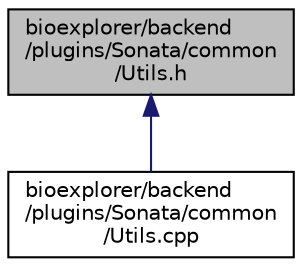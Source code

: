 digraph "bioexplorer/backend/plugins/Sonata/common/Utils.h"
{
 // LATEX_PDF_SIZE
  edge [fontname="Helvetica",fontsize="10",labelfontname="Helvetica",labelfontsize="10"];
  node [fontname="Helvetica",fontsize="10",shape=record];
  Node1 [label="bioexplorer/backend\l/plugins/Sonata/common\l/Utils.h",height=0.2,width=0.4,color="black", fillcolor="grey75", style="filled", fontcolor="black",tooltip=" "];
  Node1 -> Node2 [dir="back",color="midnightblue",fontsize="10",style="solid",fontname="Helvetica"];
  Node2 [label="bioexplorer/backend\l/plugins/Sonata/common\l/Utils.cpp",height=0.2,width=0.4,color="black", fillcolor="white", style="filled",URL="$da/d29/bioexplorer_2backend_2plugins_2Sonata_2common_2Utils_8cpp.html",tooltip=" "];
}
